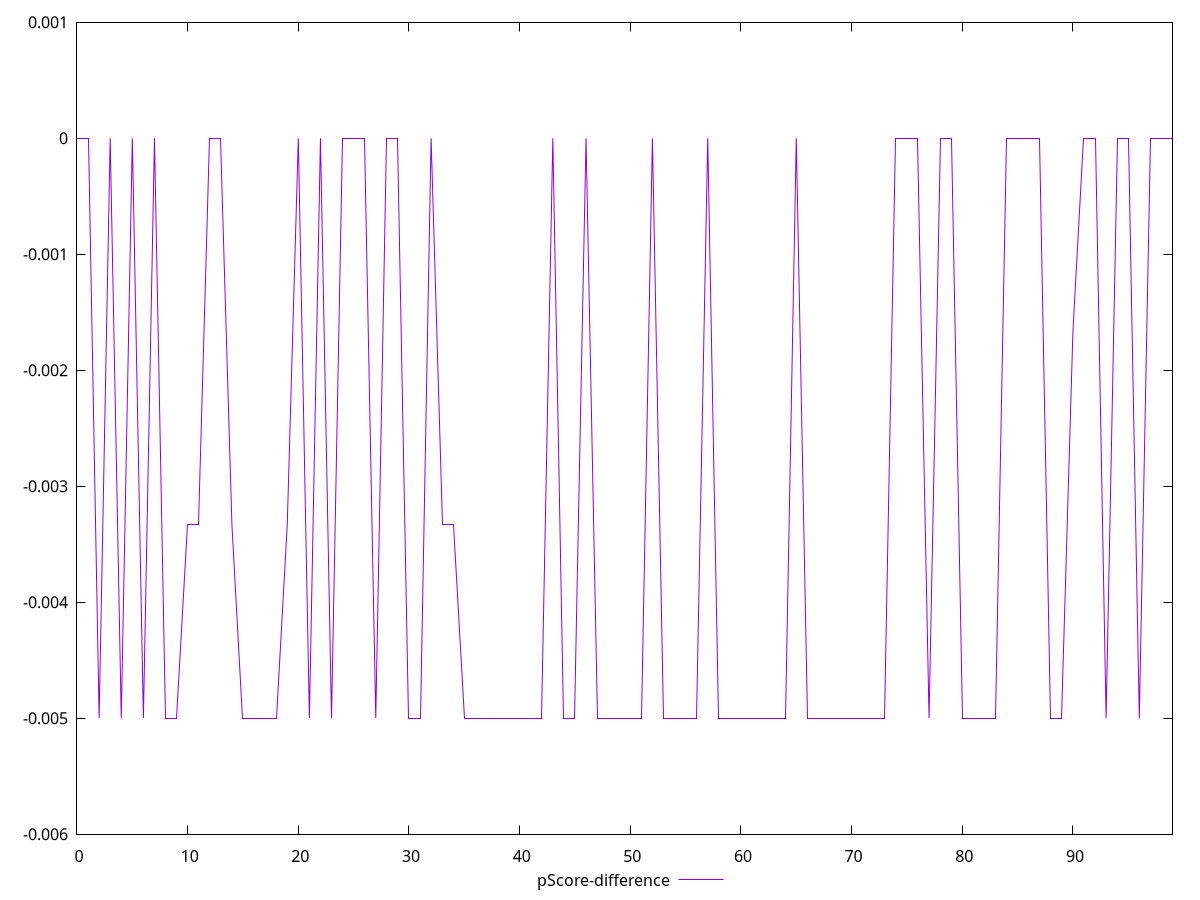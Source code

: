 reset

$pScoreDifference <<EOF
0 0
1 0
2 -0.0050000000000000044
3 0
4 -0.0050000000000000044
5 0
6 -0.0050000000000000044
7 0
8 -0.0050000000000000044
9 -0.0050000000000000044
10 -0.0033333333333334103
11 -0.0033333333333334103
12 0
13 0
14 -0.0033333333333334103
15 -0.0050000000000000044
16 -0.0050000000000000044
17 -0.0050000000000000044
18 -0.0050000000000000044
19 -0.0033333333333334103
20 0
21 -0.0050000000000000044
22 0
23 -0.0050000000000000044
24 0
25 0
26 0
27 -0.0050000000000000044
28 0
29 0
30 -0.0050000000000000044
31 -0.0050000000000000044
32 0
33 -0.0033333333333334103
34 -0.0033333333333334103
35 -0.0050000000000000044
36 -0.0050000000000000044
37 -0.0050000000000000044
38 -0.0050000000000000044
39 -0.0050000000000000044
40 -0.0050000000000000044
41 -0.0050000000000000044
42 -0.0050000000000000044
43 0
44 -0.0050000000000000044
45 -0.0050000000000000044
46 0
47 -0.0050000000000000044
48 -0.0050000000000000044
49 -0.0050000000000000044
50 -0.0050000000000000044
51 -0.0050000000000000044
52 0
53 -0.0050000000000000044
54 -0.0050000000000000044
55 -0.0050000000000000044
56 -0.0050000000000000044
57 0
58 -0.0050000000000000044
59 -0.0050000000000000044
60 -0.0050000000000000044
61 -0.0050000000000000044
62 -0.0050000000000000044
63 -0.0050000000000000044
64 -0.0050000000000000044
65 0
66 -0.0050000000000000044
67 -0.0050000000000000044
68 -0.0050000000000000044
69 -0.0050000000000000044
70 -0.0050000000000000044
71 -0.0050000000000000044
72 -0.0050000000000000044
73 -0.0050000000000000044
74 0
75 0
76 0
77 -0.0050000000000000044
78 0
79 0
80 -0.0050000000000000044
81 -0.0050000000000000044
82 -0.0050000000000000044
83 -0.0050000000000000044
84 0
85 0
86 0
87 0
88 -0.0050000000000000044
89 -0.0050000000000000044
90 -0.0016666666666665941
91 0
92 0
93 -0.0050000000000000044
94 0
95 0
96 -0.0050000000000000044
97 0
98 0
99 0
EOF

set key outside below
set xrange [0:99]
set yrange [-0.0060000000000000045:0.001]
set trange [-0.0060000000000000045:0.001]
set terminal svg size 640, 500 enhanced background rgb 'white'
set output "reprap/unminified-css/samples/pages/pScore-difference/values.svg"

plot $pScoreDifference title "pScore-difference" with line

reset

